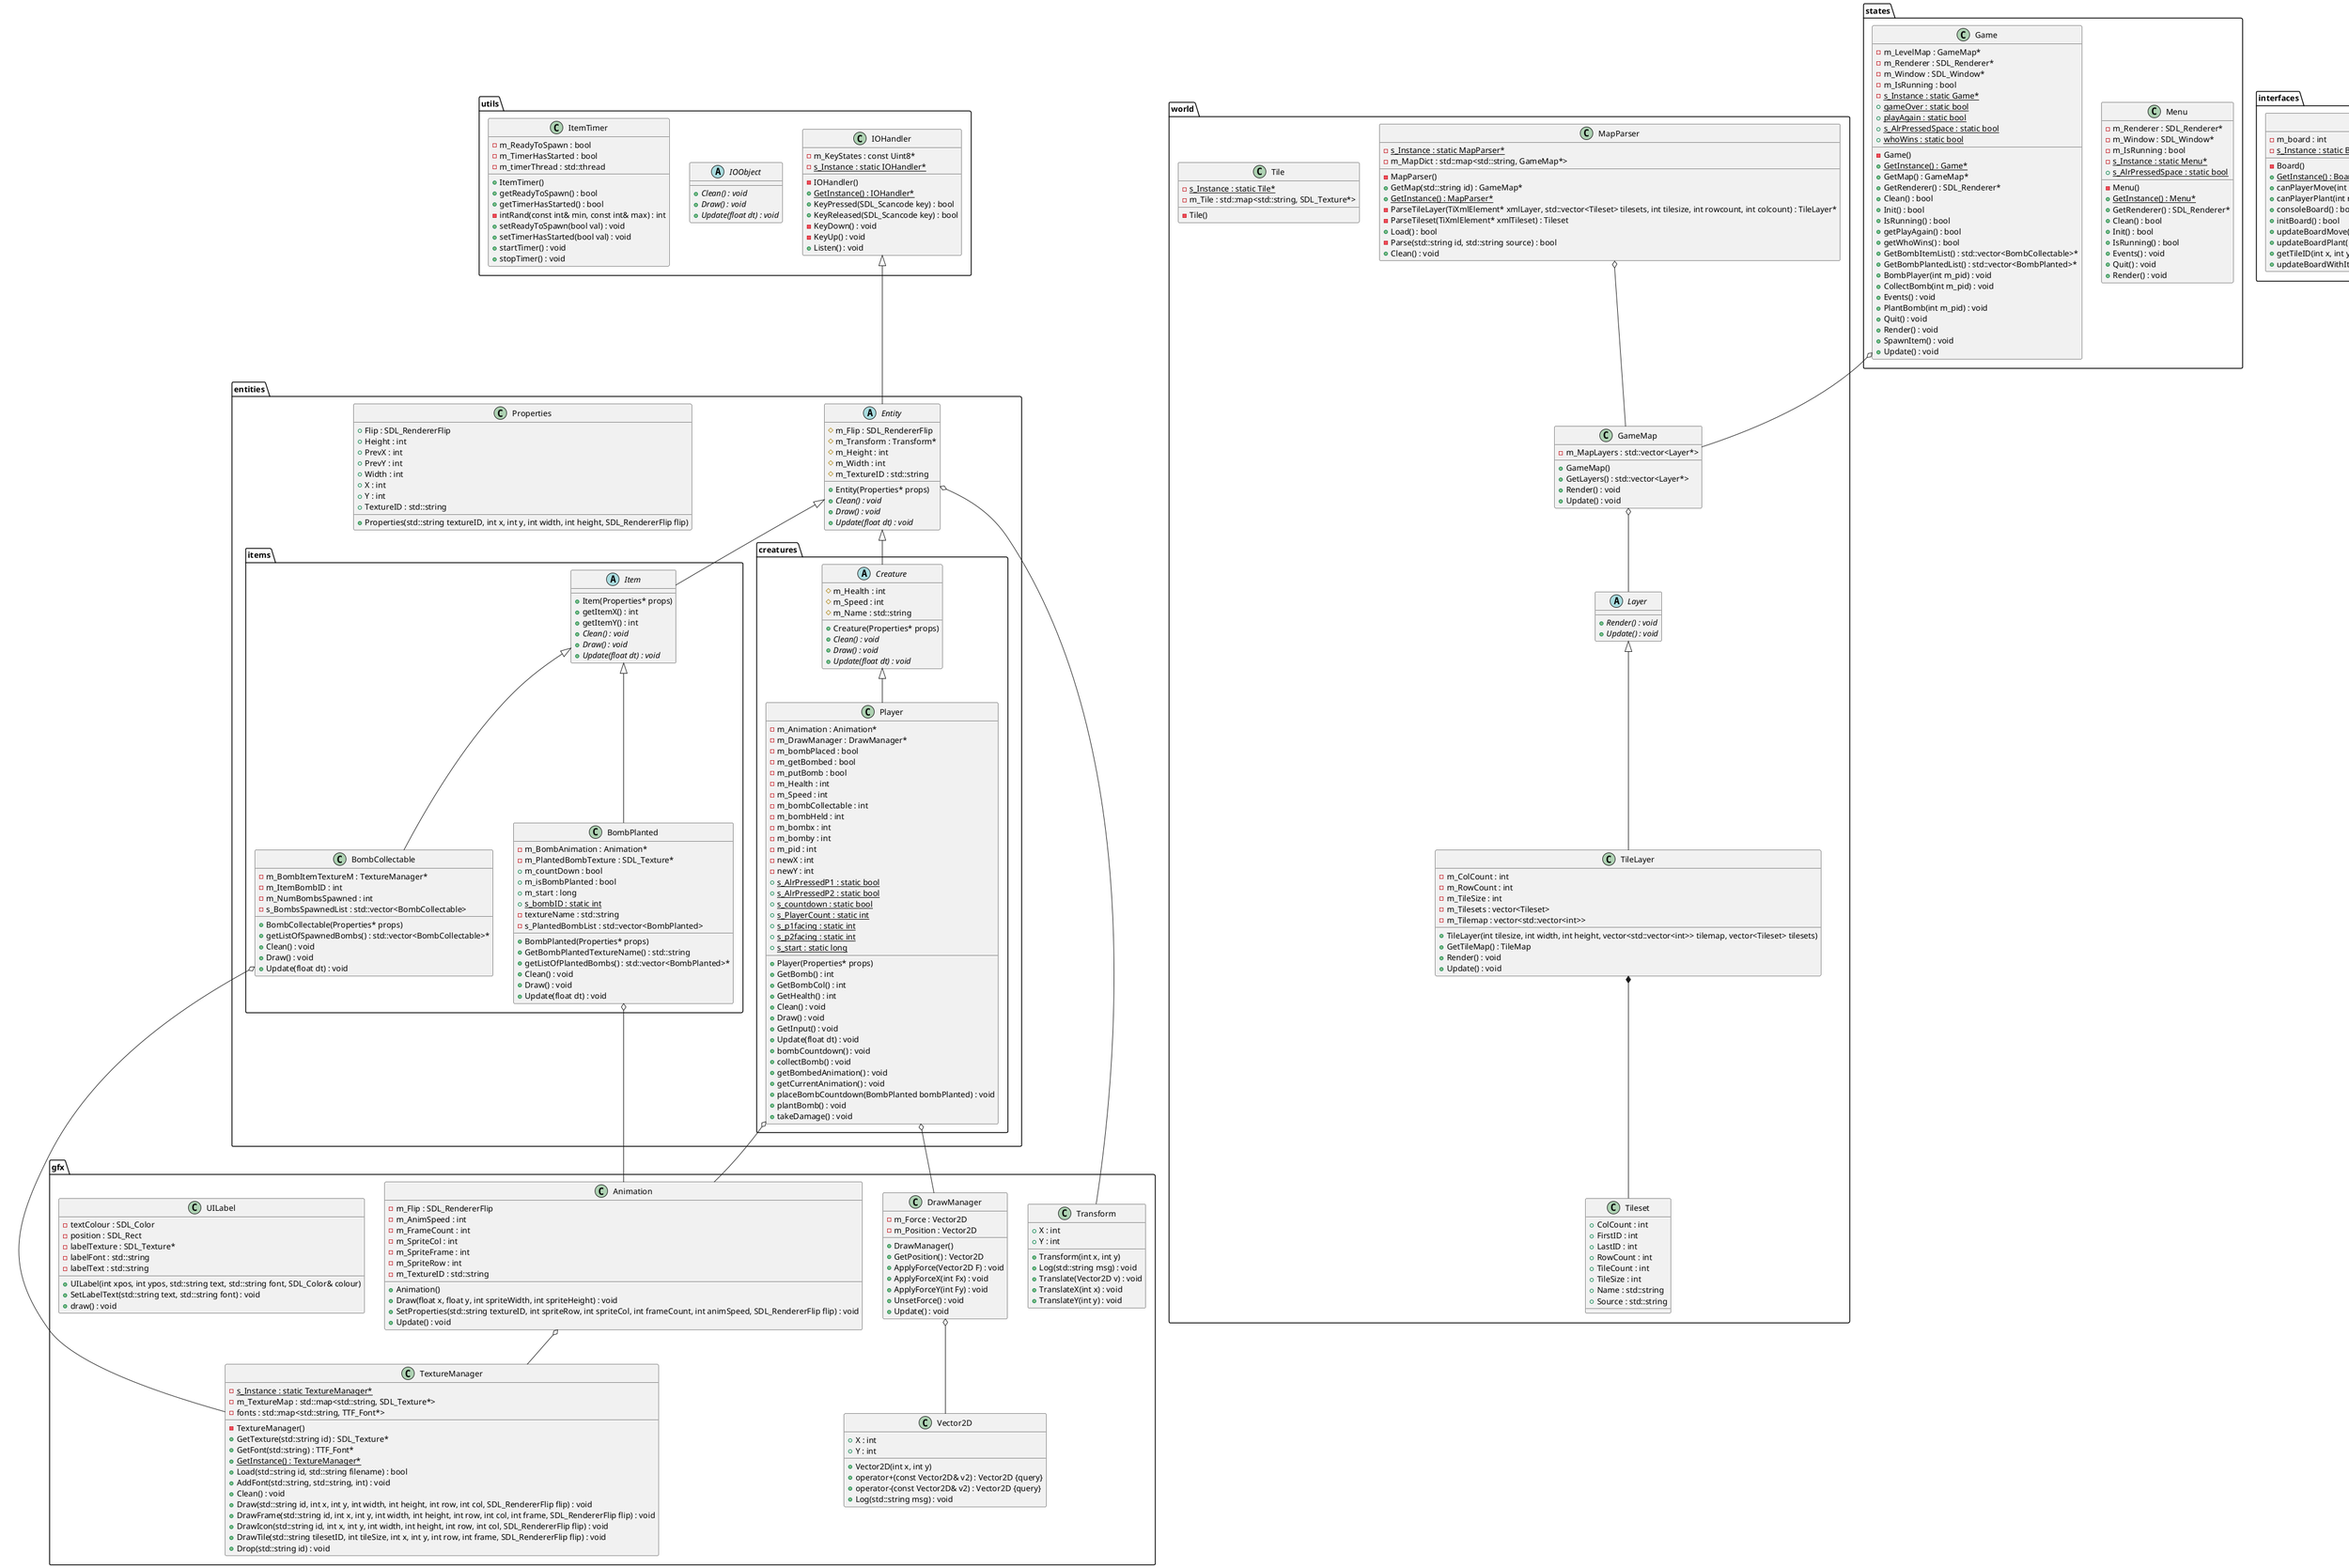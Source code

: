 @startuml
/' Objects '/
abstract class entities.Entity {
	+Entity(Properties* props)
	#m_Flip : SDL_RendererFlip
	#m_Transform : Transform*
	#m_Height : int
	#m_Width : int
	#m_TextureID : std::string
	+{abstract} Clean() : void
	+{abstract} Draw() : void
	+{abstract} Update(float dt) : void
}

abstract class entities.items.Item {
	+Item(Properties* props)
	+getItemX() : int
	+getItemY() : int
	+{abstract} Clean() : void
	+{abstract} Draw() : void
	+{abstract} Update(float dt) : void
}

class entities.items.BombCollectable {
	+BombCollectable(Properties* props)
	-m_BombItemTextureM : TextureManager*
	-m_ItemBombID : int
	-m_NumBombsSpawned : int
	-s_BombsSpawnedList : std::vector<BombCollectable>
	+getListOfSpawnedBombs() : std::vector<BombCollectable>*
	+Clean() : void
	+Draw() : void
	+Update(float dt) : void
}


class entities.items.BombPlanted {
	+BombPlanted(Properties* props)
	-m_BombAnimation : Animation*
	-m_PlantedBombTexture : SDL_Texture*
	+m_countDown : bool
	+m_isBombPlanted : bool
	+m_start : long
	+{static} s_bombID : static int
	+GetBombPlantedTextureName() : std::string
	-textureName : std::string
	-s_PlantedBombList : std::vector<BombPlanted>
	+getListOfPlantedBombs() : std::vector<BombPlanted>*
	+Clean() : void
	+Draw() : void
	+Update(float dt) : void
}


abstract class entities.creatures.Creature {
	+Creature(Properties* props)
	#m_Health : int
	#m_Speed : int
	#m_Name : std::string
	+{abstract} Clean() : void
	+{abstract} Draw() : void
	+{abstract} Update(float dt) : void
}

class entities.creatures.Player {
	+Player(Properties* props)
	-m_Animation : Animation*
	-m_DrawManager : DrawManager*
	-m_bombPlaced : bool
	-m_getBombed : bool
	-m_putBomb : bool
	+GetBomb() : int
	+GetBombCol() : int
	+GetHealth() : int
	-m_Health : int
	-m_Speed : int
	-m_bombCollectable : int
	-m_bombHeld : int
	-m_bombx : int
	-m_bomby : int
	-m_pid : int
	-newX : int
	-newY : int
	+{static} s_AlrPressedP1 : static bool
	+{static} s_AlrPressedP2 : static bool
	+{static} s_countdown : static bool
	+{static} s_PlayerCount : static int
	+{static} s_p1facing : static int
	+{static} s_p2facing : static int
	+{static} s_start : static long
	+Clean() : void
	+Draw() : void
	+GetInput() : void
	+Update(float dt) : void
	+bombCountdown() : void
	+collectBomb() : void
	+getBombedAnimation() : void
	+getCurrentAnimation() : void
	+placeBombCountdown(BombPlanted bombPlanted) : void
	+plantBomb() : void
	+takeDamage() : void
}

class gfx.Animation {
	+Animation()
	-m_Flip : SDL_RendererFlip
	-m_AnimSpeed : int
	-m_FrameCount : int
	-m_SpriteCol : int
	-m_SpriteFrame : int
	-m_SpriteRow : int
	-m_TextureID : std::string
	+Draw(float x, float y, int spriteWidth, int spriteHeight) : void
	+SetProperties(std::string textureID, int spriteRow, int spriteCol, int frameCount, int animSpeed, SDL_RendererFlip flip) : void
	+Update() : void
}


class gfx.DrawManager {
	+DrawManager()
	+GetPosition() : Vector2D
	-m_Force : Vector2D
	-m_Position : Vector2D
	+ApplyForce(Vector2D F) : void
	+ApplyForceX(int Fx) : void
	+ApplyForceY(int Fy) : void
	+UnsetForce() : void
	+Update() : void
}

abstract class world.Layer {
	+{abstract} Render() : void
	+{abstract} Update() : void
}


class world.MapParser {
	-MapParser()
	+GetMap(std::string id) : GameMap*
	+{static} GetInstance() : MapParser*
	-ParseTileLayer(TiXmlElement* xmlLayer, std::vector<Tileset> tilesets, int tilesize, int rowcount, int colcount) : TileLayer*
	-ParseTileset(TiXmlElement* xmlTileset) : Tileset
	+Load() : bool
	-Parse(std::string id, std::string source) : bool
	-{static} s_Instance : static MapParser*
	-m_MapDict : std::map<std::string, GameMap*>
	+Clean() : void
}


class states.Menu {
	-Menu()
	+{static} GetInstance() : Menu*
	+GetRenderer() : SDL_Renderer*
	-m_Renderer : SDL_Renderer*
	-m_Window : SDL_Window*
	+Clean() : bool
	+Init() : bool
	+IsRunning() : bool
	-m_IsRunning : bool
	-{static} s_Instance : static Menu*
	+{static} s_AlrPressedSpace : static bool
	+Events() : void
	+Quit() : void
	+Render() : void
}

class gfx.TextureManager {
	-TextureManager()
	+GetTexture(std::string id) : SDL_Texture*
	+GetFont(std::string) : TTF_Font*
	+{static} GetInstance() : TextureManager*
	+Load(std::string id, std::string filename) : bool
	-{static} s_Instance : static TextureManager*
	-m_TextureMap : std::map<std::string, SDL_Texture*>
	-fonts : std::map<std::string, TTF_Font*>
	+AddFont(std::string, std::string, int) : void
	+Clean() : void
	+Draw(std::string id, int x, int y, int width, int height, int row, int col, SDL_RendererFlip flip) : void
	+DrawFrame(std::string id, int x, int y, int width, int height, int row, int col, int frame, SDL_RendererFlip flip) : void
	+DrawIcon(std::string id, int x, int y, int width, int height, int row, int col, SDL_RendererFlip flip) : void
	+DrawTile(std::string tilesetID, int tileSize, int x, int y, int row, int frame, SDL_RendererFlip flip) : void
	+Drop(std::string id) : void
}


class gfx.Transform {
	+Transform(int x, int y)
	+X : int
	+Y : int
	+Log(std::string msg) : void
	+Translate(Vector2D v) : void
	+TranslateX(int x) : void
	+TranslateY(int y) : void
}


class gfx.Vector2D {
	+Vector2D(int x, int y)
	+operator+(const Vector2D& v2) : Vector2D {query}
	+operator-(const Vector2D& v2) : Vector2D {query}
	+X : int
	+Y : int
	+Log(std::string msg) : void
}

class entities.Properties {
	+Properties(std::string textureID, int x, int y, int width, int height, SDL_RendererFlip flip)
	+Flip : SDL_RendererFlip
	+Height : int
	+PrevX : int
	+PrevY : int
	+Width : int
	+X : int
	+Y : int
	+TextureID : std::string
}

class states.Game {
	-Game()
	+{static} GetInstance() : Game*
	+GetMap() : GameMap*
	-m_LevelMap : GameMap*
	+GetRenderer() : SDL_Renderer*
	-m_Renderer : SDL_Renderer*
	-m_Window : SDL_Window*
	+Clean() : bool
	+Init() : bool
	+IsRunning() : bool
	+getPlayAgain() : bool
	+getWhoWins() : bool
	-m_IsRunning : bool
	-{static} s_Instance : static Game*
	+{static} gameOver : static bool
	+{static} playAgain : static bool
	+{static} s_AlrPressedSpace : static bool
	+{static} whoWins : static bool
	+GetBombItemList() : std::vector<BombCollectable>*
	+GetBombPlantedList() : std::vector<BombPlanted>*
	+BombPlayer(int m_pid) : void
	+CollectBomb(int m_pid) : void
	+Events() : void
	+PlantBomb(int m_pid) : void
	+Quit() : void
	+Render() : void
	+SpawnItem() : void
	+Update() : void
}

class interfaces.Board {
	-Board()
	+{static} GetInstance() : Board*
	+canPlayerMove(int m_pid, int prevX, int prevY, int newX, int newY) : bool
	+canPlayerPlant(int m_pid, int prevX, int prevY) : bool
	+consoleBoard() : bool
	+initBoard() : bool
	+updateBoardMove(int m_pid, int prevX, int prevY, int newX, int newY) : bool
	+updateBoardPlant(int m_pid, int prevX, int prevY) : bool
	+getTileID(int x, int y) : int
	-m_board : int
	-{static} s_Instance : static Board*
	+updateBoardWithItem(int x, int y, int iid) : void
}


class world.GameMap {
	+GameMap()
	+GetLayers() : std::vector<Layer*>
	-m_MapLayers : std::vector<Layer*>
	+Render() : void
	+Update() : void
}

class gfx.UILabel {
	+UILabel(int xpos, int ypos, std::string text, std::string font, SDL_Color& colour)
	-textColour : SDL_Color
	-position : SDL_Rect
	-labelTexture : SDL_Texture*
	-labelFont : std::string
	-labelText : std::string
	+SetLabelText(std::string text, std::string font) : void
	+draw() : void
}

class world.Tile {
	-Tile()
	-{static} s_Instance : static Tile*
	-m_Tile : std::map<std::string, SDL_Texture*>
}


class world.TileLayer {
	+TileLayer(int tilesize, int width, int height, vector<std::vector<int>> tilemap, vector<Tileset> tilesets)
	+GetTileMap() : TileMap
	-m_ColCount : int
	-m_RowCount : int
	-m_TileSize : int
	-m_Tilesets : vector<Tileset>
	-m_Tilemap : vector<std::vector<int>>
	+Render() : void
	+Update() : void
}

class world.Tileset {
	+ColCount : int
	+FirstID : int
	+LastID : int
	+RowCount : int
	+TileCount : int
	+TileSize : int
	+Name : std::string
	+Source : std::string
}

class utils.IOHandler {
	-IOHandler()
	+{static} GetInstance() : IOHandler*
	+KeyPressed(SDL_Scancode key) : bool
	+KeyReleased(SDL_Scancode key) : bool
	-m_KeyStates : const Uint8*
	-{static} s_Instance : static IOHandler*
	-KeyDown() : void
	-KeyUp() : void
	+Listen() : void
}


abstract class utils.IOObject {
	+{abstract} Clean() : void
	+{abstract} Draw() : void
	+{abstract} Update(float dt) : void
}

class utils.ItemTimer {
	+ItemTimer()
	+getReadyToSpawn() : bool
	+getTimerHasStarted() : bool
	-m_ReadyToSpawn : bool
	-m_TimerHasStarted : bool
	-intRand(const int& min, const int& max) : int
	-m_timerThread : std::thread
	+setReadyToSpawn(bool val) : void
	+setTimerHasStarted(bool val) : void
	+startTimer() : void
	+stopTimer() : void
}

/' Inheritance relationships '/

.entities.creatures.Creature <|-- .entities.creatures.Player


.entities.Entity <|-- .entities.creatures.Creature


.entities.Entity <|-- .entities.items.Item


.utils.IOHandler <|-- .entities.Entity


.entities.items.Item <|-- .entities.items.BombCollectable


.entities.items.Item <|-- .entities.items.BombPlanted


.world.Layer <|-- .world.TileLayer

/' Aggregation relationships '/


.entities.items.BombCollectable o-- .gfx.TextureManager


.entities.items.BombPlanted o-- .gfx.Animation


.gfx.DrawManager o-- .gfx.Vector2D


.entities.Entity o-- .gfx.Transform


.states.Game o-- .world.GameMap


.world.GameMap o-- .world.Layer


.world.MapParser o-- .world.GameMap


.entities.creatures.Player o-- .gfx.Animation


.entities.creatures.Player o-- .gfx.DrawManager


.gfx.Animation o-- .gfx.TextureManager


.world.TileLayer *-- .world.Tileset


/' Nested objects '/


@enduml
